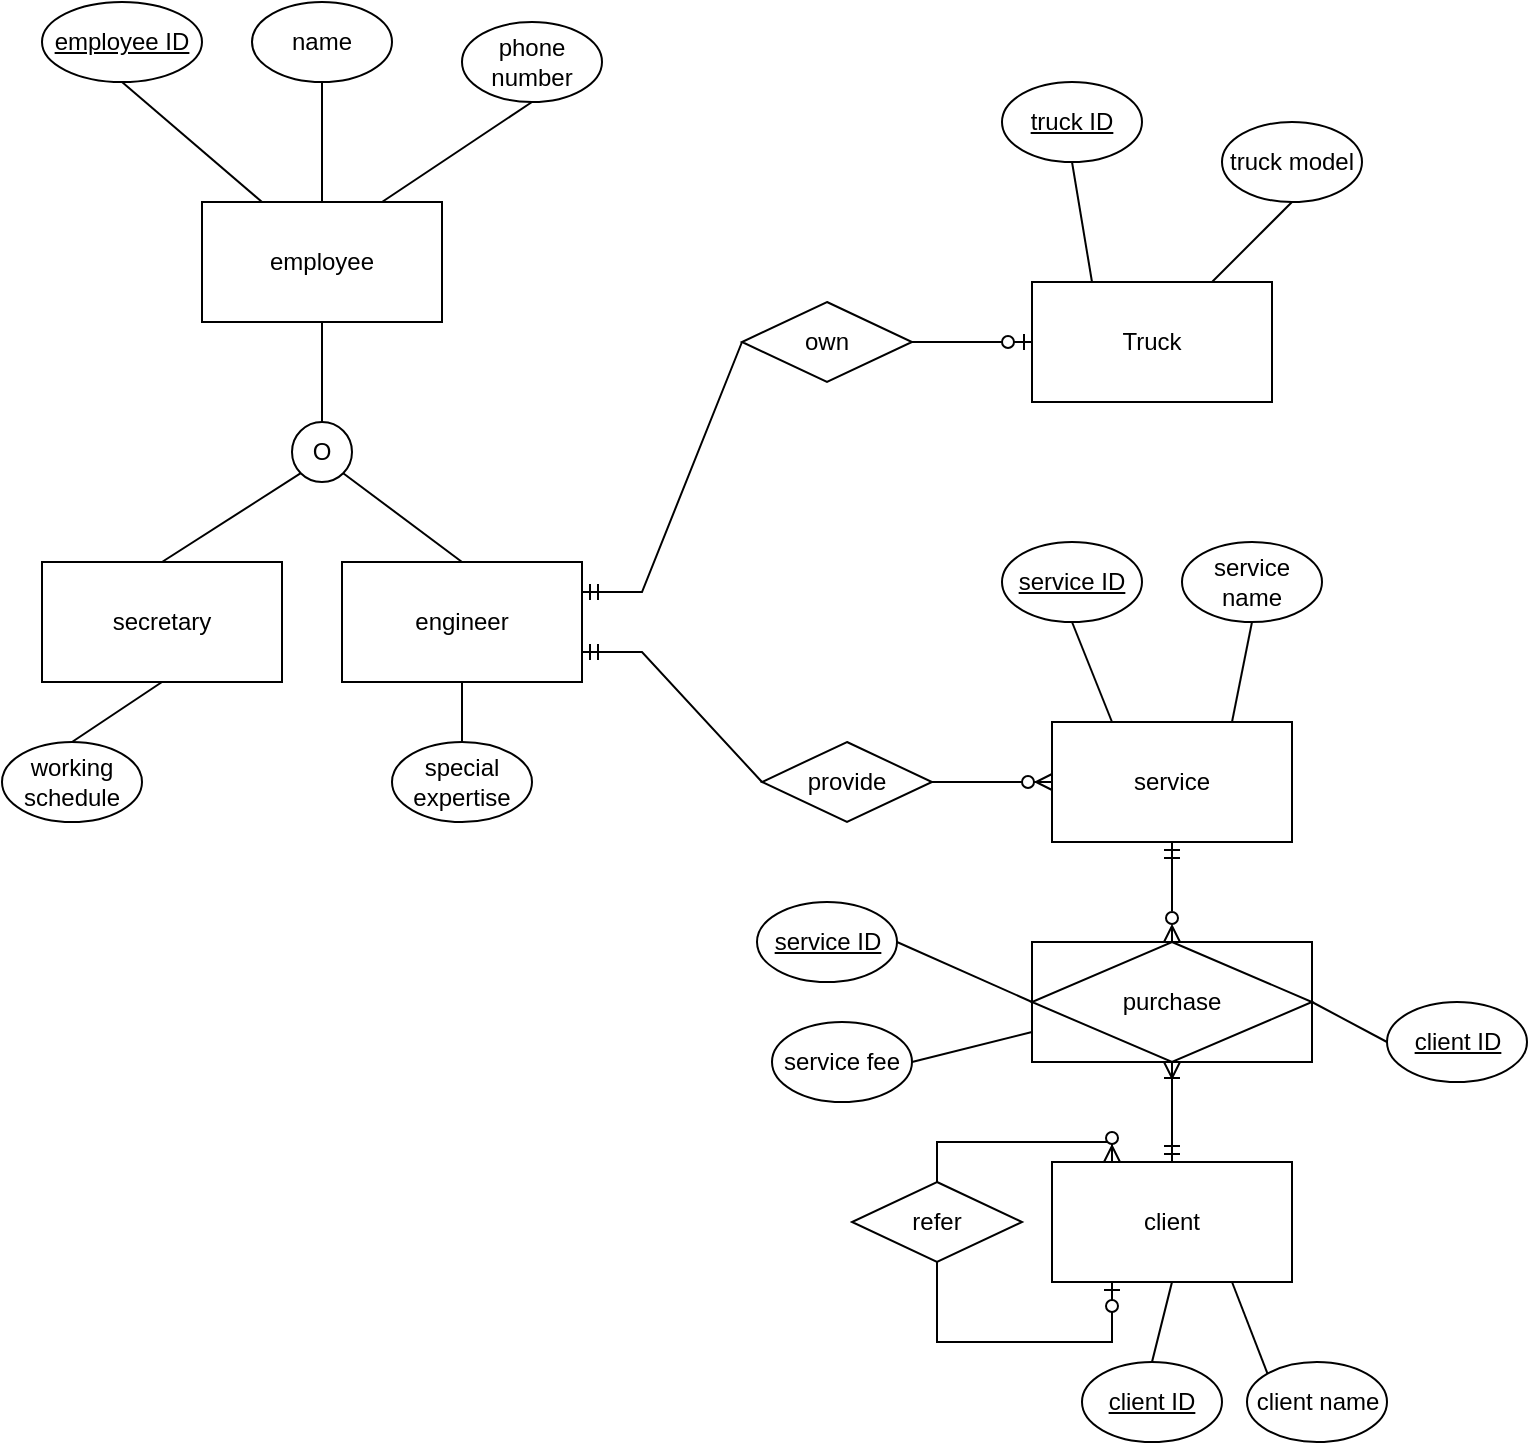 <mxfile version="20.3.0" type="device"><diagram id="R2lEEEUBdFMjLlhIrx00" name="Page-1"><mxGraphModel dx="2066" dy="1186" grid="1" gridSize="10" guides="1" tooltips="1" connect="1" arrows="1" fold="1" page="1" pageScale="1" pageWidth="1100" pageHeight="1700" math="0" shadow="0" extFonts="Permanent Marker^https://fonts.googleapis.com/css?family=Permanent+Marker"><root><mxCell id="0"/><mxCell id="1" parent="0"/><mxCell id="Kh_I2-21DlmUG1mB21ue-25" value="" style="fontSize=12;html=1;endArrow=ERmandOne;rounded=0;labelBackgroundColor=default;strokeColor=default;fontFamily=Helvetica;fontColor=default;shape=connector;exitX=0;exitY=0.5;exitDx=0;exitDy=0;entryX=1;entryY=0.25;entryDx=0;entryDy=0;" parent="1" source="Kh_I2-21DlmUG1mB21ue-23" target="Kh_I2-21DlmUG1mB21ue-7" edge="1"><mxGeometry width="100" height="100" relative="1" as="geometry"><mxPoint x="390" y="359.5" as="sourcePoint"/><mxPoint x="370" y="390" as="targetPoint"/><Array as="points"><mxPoint x="360" y="345"/></Array></mxGeometry></mxCell><mxCell id="Kh_I2-21DlmUG1mB21ue-1" value="employee" style="rounded=0;whiteSpace=wrap;html=1;" parent="1" vertex="1"><mxGeometry x="140" y="150" width="120" height="60" as="geometry"/></mxCell><mxCell id="Kh_I2-21DlmUG1mB21ue-3" value="O" style="ellipse;whiteSpace=wrap;html=1;aspect=fixed;" parent="1" vertex="1"><mxGeometry x="185" y="260" width="30" height="30" as="geometry"/></mxCell><mxCell id="Kh_I2-21DlmUG1mB21ue-4" value="" style="endArrow=none;html=1;rounded=0;entryX=0.5;entryY=1;entryDx=0;entryDy=0;exitX=0.5;exitY=0;exitDx=0;exitDy=0;" parent="1" source="Kh_I2-21DlmUG1mB21ue-3" target="Kh_I2-21DlmUG1mB21ue-1" edge="1"><mxGeometry width="50" height="50" relative="1" as="geometry"><mxPoint x="240" y="260" as="sourcePoint"/><mxPoint x="220" y="220" as="targetPoint"/></mxGeometry></mxCell><mxCell id="Kh_I2-21DlmUG1mB21ue-5" value="" style="endArrow=none;html=1;rounded=0;entryX=0;entryY=1;entryDx=0;entryDy=0;exitX=0.5;exitY=0;exitDx=0;exitDy=0;" parent="1" source="Kh_I2-21DlmUG1mB21ue-8" target="Kh_I2-21DlmUG1mB21ue-3" edge="1"><mxGeometry width="50" height="50" relative="1" as="geometry"><mxPoint x="135" y="330" as="sourcePoint"/><mxPoint x="185" y="280" as="targetPoint"/></mxGeometry></mxCell><mxCell id="Kh_I2-21DlmUG1mB21ue-6" value="" style="endArrow=none;html=1;rounded=0;exitX=1;exitY=1;exitDx=0;exitDy=0;entryX=0.5;entryY=0;entryDx=0;entryDy=0;" parent="1" source="Kh_I2-21DlmUG1mB21ue-3" target="Kh_I2-21DlmUG1mB21ue-7" edge="1"><mxGeometry width="50" height="50" relative="1" as="geometry"><mxPoint x="215" y="280" as="sourcePoint"/><mxPoint x="260" y="330" as="targetPoint"/></mxGeometry></mxCell><mxCell id="Kh_I2-21DlmUG1mB21ue-7" value="engineer" style="rounded=0;whiteSpace=wrap;html=1;" parent="1" vertex="1"><mxGeometry x="210" y="330" width="120" height="60" as="geometry"/></mxCell><mxCell id="Kh_I2-21DlmUG1mB21ue-8" value="secretary" style="rounded=0;whiteSpace=wrap;html=1;" parent="1" vertex="1"><mxGeometry x="60" y="330" width="120" height="60" as="geometry"/></mxCell><mxCell id="Kh_I2-21DlmUG1mB21ue-9" value="" style="endArrow=none;html=1;rounded=0;exitX=0.75;exitY=0;exitDx=0;exitDy=0;entryX=0.5;entryY=1;entryDx=0;entryDy=0;" parent="1" source="Kh_I2-21DlmUG1mB21ue-1" target="Kh_I2-21DlmUG1mB21ue-14" edge="1"><mxGeometry width="50" height="50" relative="1" as="geometry"><mxPoint x="240" y="150" as="sourcePoint"/><mxPoint x="290" y="100" as="targetPoint"/><Array as="points"><mxPoint x="260" y="130"/></Array></mxGeometry></mxCell><mxCell id="Kh_I2-21DlmUG1mB21ue-12" value="" style="endArrow=none;html=1;rounded=0;exitX=0.5;exitY=0;exitDx=0;exitDy=0;entryX=0.5;entryY=1;entryDx=0;entryDy=0;" parent="1" source="Kh_I2-21DlmUG1mB21ue-1" target="Kh_I2-21DlmUG1mB21ue-15" edge="1"><mxGeometry width="50" height="50" relative="1" as="geometry"><mxPoint x="250" y="100" as="sourcePoint"/><mxPoint x="250" y="40" as="targetPoint"/></mxGeometry></mxCell><mxCell id="Kh_I2-21DlmUG1mB21ue-13" value="" style="endArrow=none;html=1;rounded=0;exitX=0.25;exitY=0;exitDx=0;exitDy=0;entryX=0.5;entryY=1;entryDx=0;entryDy=0;" parent="1" source="Kh_I2-21DlmUG1mB21ue-1" target="Kh_I2-21DlmUG1mB21ue-16" edge="1"><mxGeometry width="50" height="50" relative="1" as="geometry"><mxPoint x="120" y="160" as="sourcePoint"/><mxPoint x="70" y="100" as="targetPoint"/></mxGeometry></mxCell><mxCell id="Kh_I2-21DlmUG1mB21ue-14" value="phone number" style="ellipse;whiteSpace=wrap;html=1;" parent="1" vertex="1"><mxGeometry x="270" y="60" width="70" height="40" as="geometry"/></mxCell><mxCell id="Kh_I2-21DlmUG1mB21ue-15" value="name" style="ellipse;whiteSpace=wrap;html=1;" parent="1" vertex="1"><mxGeometry x="165" y="50" width="70" height="40" as="geometry"/></mxCell><mxCell id="Kh_I2-21DlmUG1mB21ue-16" value="&lt;u&gt;employee ID&lt;/u&gt;" style="ellipse;whiteSpace=wrap;html=1;" parent="1" vertex="1"><mxGeometry x="60" y="50" width="80" height="40" as="geometry"/></mxCell><mxCell id="Kh_I2-21DlmUG1mB21ue-17" value="special expertise" style="ellipse;whiteSpace=wrap;html=1;" parent="1" vertex="1"><mxGeometry x="235" y="420" width="70" height="40" as="geometry"/></mxCell><mxCell id="Kh_I2-21DlmUG1mB21ue-18" value="" style="endArrow=none;html=1;rounded=0;entryX=0.5;entryY=1;entryDx=0;entryDy=0;exitX=0.5;exitY=0;exitDx=0;exitDy=0;" parent="1" source="Kh_I2-21DlmUG1mB21ue-20" target="Kh_I2-21DlmUG1mB21ue-8" edge="1"><mxGeometry width="50" height="50" relative="1" as="geometry"><mxPoint x="80" y="420" as="sourcePoint"/><mxPoint x="110" y="390" as="targetPoint"/></mxGeometry></mxCell><mxCell id="Kh_I2-21DlmUG1mB21ue-19" value="" style="endArrow=none;html=1;rounded=0;entryX=0.5;entryY=1;entryDx=0;entryDy=0;exitX=0.5;exitY=0;exitDx=0;exitDy=0;" parent="1" source="Kh_I2-21DlmUG1mB21ue-17" target="Kh_I2-21DlmUG1mB21ue-7" edge="1"><mxGeometry width="50" height="50" relative="1" as="geometry"><mxPoint x="260" y="420" as="sourcePoint"/><mxPoint x="260" y="390" as="targetPoint"/></mxGeometry></mxCell><mxCell id="Kh_I2-21DlmUG1mB21ue-20" value="working schedule" style="ellipse;whiteSpace=wrap;html=1;" parent="1" vertex="1"><mxGeometry x="40" y="420" width="70" height="40" as="geometry"/></mxCell><mxCell id="Kh_I2-21DlmUG1mB21ue-21" value="Truck" style="rounded=0;whiteSpace=wrap;html=1;" parent="1" vertex="1"><mxGeometry x="555" y="190" width="120" height="60" as="geometry"/></mxCell><mxCell id="Kh_I2-21DlmUG1mB21ue-23" value="own" style="shape=rhombus;perimeter=rhombusPerimeter;whiteSpace=wrap;html=1;align=center;fontFamily=Helvetica;fontSize=12;fontColor=default;" parent="1" vertex="1"><mxGeometry x="410" y="200" width="85" height="40" as="geometry"/></mxCell><mxCell id="Kh_I2-21DlmUG1mB21ue-31" value="" style="edgeStyle=entityRelationEdgeStyle;fontSize=12;html=1;endArrow=ERzeroToOne;endFill=1;rounded=0;labelBackgroundColor=default;strokeColor=default;fontFamily=Helvetica;fontColor=default;shape=connector;entryX=0;entryY=0.5;entryDx=0;entryDy=0;exitX=1;exitY=0.5;exitDx=0;exitDy=0;" parent="1" source="Kh_I2-21DlmUG1mB21ue-23" target="Kh_I2-21DlmUG1mB21ue-21" edge="1"><mxGeometry width="100" height="100" relative="1" as="geometry"><mxPoint x="500" y="220" as="sourcePoint"/><mxPoint x="547.5" y="219.5" as="targetPoint"/></mxGeometry></mxCell><mxCell id="Kh_I2-21DlmUG1mB21ue-32" value="&lt;u&gt;truck ID&lt;/u&gt;" style="ellipse;whiteSpace=wrap;html=1;" parent="1" vertex="1"><mxGeometry x="540" y="90" width="70" height="40" as="geometry"/></mxCell><mxCell id="Kh_I2-21DlmUG1mB21ue-33" value="" style="endArrow=none;html=1;rounded=0;exitX=0.25;exitY=0;exitDx=0;exitDy=0;entryX=0.5;entryY=1;entryDx=0;entryDy=0;" parent="1" source="Kh_I2-21DlmUG1mB21ue-21" target="Kh_I2-21DlmUG1mB21ue-32" edge="1"><mxGeometry width="50" height="50" relative="1" as="geometry"><mxPoint x="600" y="170" as="sourcePoint"/><mxPoint x="540" y="130" as="targetPoint"/></mxGeometry></mxCell><mxCell id="Kh_I2-21DlmUG1mB21ue-34" value="" style="endArrow=none;html=1;rounded=0;labelBackgroundColor=default;strokeColor=default;fontFamily=Helvetica;fontSize=12;fontColor=default;shape=connector;entryX=0.5;entryY=1;entryDx=0;entryDy=0;exitX=0.75;exitY=0;exitDx=0;exitDy=0;" parent="1" source="Kh_I2-21DlmUG1mB21ue-21" target="Kh_I2-21DlmUG1mB21ue-35" edge="1"><mxGeometry width="50" height="50" relative="1" as="geometry"><mxPoint x="635" y="180" as="sourcePoint"/><mxPoint x="685" y="130" as="targetPoint"/></mxGeometry></mxCell><mxCell id="Kh_I2-21DlmUG1mB21ue-35" value="truck model" style="ellipse;whiteSpace=wrap;html=1;" parent="1" vertex="1"><mxGeometry x="650" y="110" width="70" height="40" as="geometry"/></mxCell><mxCell id="Kh_I2-21DlmUG1mB21ue-37" value="" style="fontSize=12;html=1;endArrow=ERmandOne;rounded=0;labelBackgroundColor=default;strokeColor=default;fontFamily=Helvetica;fontColor=default;shape=connector;entryX=1;entryY=0.75;entryDx=0;entryDy=0;exitX=0;exitY=0.5;exitDx=0;exitDy=0;" parent="1" source="Kh_I2-21DlmUG1mB21ue-39" target="Kh_I2-21DlmUG1mB21ue-7" edge="1"><mxGeometry width="100" height="100" relative="1" as="geometry"><mxPoint x="390" y="440" as="sourcePoint"/><mxPoint x="330" y="375" as="targetPoint"/><Array as="points"><mxPoint x="360" y="375"/></Array></mxGeometry></mxCell><mxCell id="Kh_I2-21DlmUG1mB21ue-38" value="service" style="rounded=0;whiteSpace=wrap;html=1;" parent="1" vertex="1"><mxGeometry x="565" y="410" width="120" height="60" as="geometry"/></mxCell><mxCell id="Kh_I2-21DlmUG1mB21ue-39" value="provide" style="shape=rhombus;perimeter=rhombusPerimeter;whiteSpace=wrap;html=1;align=center;fontFamily=Helvetica;fontSize=12;fontColor=default;" parent="1" vertex="1"><mxGeometry x="420" y="420" width="85" height="40" as="geometry"/></mxCell><mxCell id="Kh_I2-21DlmUG1mB21ue-41" value="&lt;u&gt;service ID&lt;/u&gt;" style="ellipse;whiteSpace=wrap;html=1;" parent="1" vertex="1"><mxGeometry x="540" y="320" width="70" height="40" as="geometry"/></mxCell><mxCell id="Kh_I2-21DlmUG1mB21ue-42" value="" style="endArrow=none;html=1;rounded=0;exitX=0.25;exitY=0;exitDx=0;exitDy=0;entryX=0.5;entryY=1;entryDx=0;entryDy=0;" parent="1" source="Kh_I2-21DlmUG1mB21ue-38" target="Kh_I2-21DlmUG1mB21ue-41" edge="1"><mxGeometry width="50" height="50" relative="1" as="geometry"><mxPoint x="600" y="410" as="sourcePoint"/><mxPoint x="550" y="350" as="targetPoint"/></mxGeometry></mxCell><mxCell id="Kh_I2-21DlmUG1mB21ue-43" value="" style="endArrow=none;html=1;rounded=0;labelBackgroundColor=default;strokeColor=default;fontFamily=Helvetica;fontSize=12;fontColor=default;shape=connector;entryX=0.5;entryY=1;entryDx=0;entryDy=0;exitX=0.75;exitY=0;exitDx=0;exitDy=0;" parent="1" source="Kh_I2-21DlmUG1mB21ue-38" target="Kh_I2-21DlmUG1mB21ue-44" edge="1"><mxGeometry width="50" height="50" relative="1" as="geometry"><mxPoint x="635" y="410" as="sourcePoint"/><mxPoint x="685" y="360" as="targetPoint"/></mxGeometry></mxCell><mxCell id="Kh_I2-21DlmUG1mB21ue-44" value="service name" style="ellipse;whiteSpace=wrap;html=1;" parent="1" vertex="1"><mxGeometry x="630" y="320" width="70" height="40" as="geometry"/></mxCell><mxCell id="Kh_I2-21DlmUG1mB21ue-46" value="" style="edgeStyle=entityRelationEdgeStyle;fontSize=12;html=1;endArrow=ERzeroToMany;endFill=1;rounded=0;labelBackgroundColor=default;strokeColor=default;fontFamily=Helvetica;fontColor=default;shape=connector;entryX=0;entryY=0.5;entryDx=0;entryDy=0;exitX=1;exitY=0.5;exitDx=0;exitDy=0;" parent="1" source="Kh_I2-21DlmUG1mB21ue-39" target="Kh_I2-21DlmUG1mB21ue-38" edge="1"><mxGeometry width="100" height="100" relative="1" as="geometry"><mxPoint x="412.5" y="600" as="sourcePoint"/><mxPoint x="460" y="600" as="targetPoint"/></mxGeometry></mxCell><mxCell id="Kh_I2-21DlmUG1mB21ue-47" value="client" style="rounded=0;whiteSpace=wrap;html=1;" parent="1" vertex="1"><mxGeometry x="565" y="630" width="120" height="60" as="geometry"/></mxCell><mxCell id="Kh_I2-21DlmUG1mB21ue-50" value="&lt;u&gt;client ID&lt;/u&gt;" style="ellipse;whiteSpace=wrap;html=1;" parent="1" vertex="1"><mxGeometry x="580" y="730" width="70" height="40" as="geometry"/></mxCell><mxCell id="Kh_I2-21DlmUG1mB21ue-51" value="" style="endArrow=none;html=1;rounded=0;entryX=0.5;entryY=1;entryDx=0;entryDy=0;exitX=0.5;exitY=0;exitDx=0;exitDy=0;" parent="1" source="Kh_I2-21DlmUG1mB21ue-50" target="Kh_I2-21DlmUG1mB21ue-47" edge="1"><mxGeometry width="50" height="50" relative="1" as="geometry"><mxPoint x="632.5" y="650" as="sourcePoint"/><mxPoint x="582.5" y="590" as="targetPoint"/></mxGeometry></mxCell><mxCell id="Kh_I2-21DlmUG1mB21ue-52" value="" style="endArrow=none;html=1;rounded=0;labelBackgroundColor=default;strokeColor=default;fontFamily=Helvetica;fontSize=12;fontColor=default;shape=connector;entryX=0.75;entryY=1;entryDx=0;entryDy=0;exitX=0;exitY=0;exitDx=0;exitDy=0;" parent="1" source="Kh_I2-21DlmUG1mB21ue-53" target="Kh_I2-21DlmUG1mB21ue-47" edge="1"><mxGeometry width="50" height="50" relative="1" as="geometry"><mxPoint x="602.5" y="640" as="sourcePoint"/><mxPoint x="652.5" y="590" as="targetPoint"/></mxGeometry></mxCell><mxCell id="Kh_I2-21DlmUG1mB21ue-53" value="client name" style="ellipse;whiteSpace=wrap;html=1;" parent="1" vertex="1"><mxGeometry x="662.5" y="730" width="70" height="40" as="geometry"/></mxCell><mxCell id="Kh_I2-21DlmUG1mB21ue-59" value="" style="edgeStyle=orthogonalEdgeStyle;fontSize=12;html=1;endArrow=ERmandOne;rounded=0;labelBackgroundColor=default;strokeColor=default;fontFamily=Helvetica;fontColor=default;shape=connector;entryX=0.5;entryY=1;entryDx=0;entryDy=0;exitX=0.5;exitY=0;exitDx=0;exitDy=0;startArrow=ERzeroToMany;startFill=0;endFill=0;" parent="1" source="Kh_I2-21DlmUG1mB21ue-61" target="Kh_I2-21DlmUG1mB21ue-38" edge="1"><mxGeometry width="100" height="100" relative="1" as="geometry"><mxPoint x="495" y="610" as="sourcePoint"/><mxPoint x="495" y="510" as="targetPoint"/></mxGeometry></mxCell><mxCell id="Kh_I2-21DlmUG1mB21ue-60" value="" style="edgeStyle=orthogonalEdgeStyle;fontSize=12;html=1;endArrow=ERmandOne;endFill=0;rounded=0;labelBackgroundColor=default;strokeColor=default;fontFamily=Helvetica;fontColor=default;shape=connector;entryX=0.5;entryY=0;entryDx=0;entryDy=0;exitX=0.5;exitY=1;exitDx=0;exitDy=0;startArrow=ERoneToMany;startFill=0;" parent="1" source="Kh_I2-21DlmUG1mB21ue-61" target="Kh_I2-21DlmUG1mB21ue-47" edge="1"><mxGeometry width="100" height="100" relative="1" as="geometry"><mxPoint x="350" y="610" as="sourcePoint"/><mxPoint x="390" y="690" as="targetPoint"/></mxGeometry></mxCell><mxCell id="Kh_I2-21DlmUG1mB21ue-61" value="purchase" style="shape=associativeEntity;whiteSpace=wrap;html=1;align=center;fontFamily=Helvetica;fontSize=12;fontColor=default;curved=1;" parent="1" vertex="1"><mxGeometry x="555" y="520" width="140" height="60" as="geometry"/></mxCell><mxCell id="Kh_I2-21DlmUG1mB21ue-64" value="" style="endArrow=none;html=1;rounded=0;labelBackgroundColor=default;strokeColor=default;fontFamily=Helvetica;fontSize=12;fontColor=default;shape=connector;entryX=0;entryY=0.75;entryDx=0;entryDy=0;exitX=1;exitY=0.5;exitDx=0;exitDy=0;" parent="1" source="Kh_I2-21DlmUG1mB21ue-67" target="Kh_I2-21DlmUG1mB21ue-61" edge="1"><mxGeometry relative="1" as="geometry"><mxPoint x="490" y="590" as="sourcePoint"/><mxPoint x="540" y="570" as="targetPoint"/></mxGeometry></mxCell><mxCell id="Kh_I2-21DlmUG1mB21ue-67" value="service fee" style="ellipse;whiteSpace=wrap;html=1;" parent="1" vertex="1"><mxGeometry x="425" y="560" width="70" height="40" as="geometry"/></mxCell><mxCell id="Kh_I2-21DlmUG1mB21ue-68" value="refer" style="shape=rhombus;perimeter=rhombusPerimeter;whiteSpace=wrap;html=1;align=center;fontFamily=Helvetica;fontSize=12;fontColor=default;" parent="1" vertex="1"><mxGeometry x="465" y="640" width="85" height="40" as="geometry"/></mxCell><mxCell id="Kh_I2-21DlmUG1mB21ue-69" value="" style="edgeStyle=orthogonalEdgeStyle;fontSize=12;html=1;endArrow=ERzeroToMany;endFill=1;rounded=0;labelBackgroundColor=default;strokeColor=default;fontFamily=Helvetica;fontColor=default;shape=connector;exitX=0.5;exitY=0;exitDx=0;exitDy=0;entryX=0.25;entryY=0;entryDx=0;entryDy=0;" parent="1" source="Kh_I2-21DlmUG1mB21ue-68" target="Kh_I2-21DlmUG1mB21ue-47" edge="1"><mxGeometry width="100" height="100" relative="1" as="geometry"><mxPoint x="380" y="650" as="sourcePoint"/><mxPoint x="520" y="610" as="targetPoint"/></mxGeometry></mxCell><mxCell id="Kh_I2-21DlmUG1mB21ue-70" value="" style="edgeStyle=orthogonalEdgeStyle;fontSize=12;html=1;endArrow=ERzeroToOne;endFill=1;rounded=0;labelBackgroundColor=default;strokeColor=default;fontFamily=Helvetica;fontColor=default;shape=connector;exitX=0.5;exitY=1;exitDx=0;exitDy=0;entryX=0.25;entryY=1;entryDx=0;entryDy=0;" parent="1" source="Kh_I2-21DlmUG1mB21ue-68" target="Kh_I2-21DlmUG1mB21ue-47" edge="1"><mxGeometry width="100" height="100" relative="1" as="geometry"><mxPoint x="480" y="710" as="sourcePoint"/><mxPoint x="560" y="710" as="targetPoint"/><Array as="points"><mxPoint x="508" y="720"/><mxPoint x="595" y="720"/></Array></mxGeometry></mxCell><mxCell id="dW_HTmzgWwQqb4SaezdM-1" value="&lt;u&gt;service ID&lt;/u&gt;" style="ellipse;whiteSpace=wrap;html=1;" vertex="1" parent="1"><mxGeometry x="417.5" y="500" width="70" height="40" as="geometry"/></mxCell><mxCell id="dW_HTmzgWwQqb4SaezdM-2" value="" style="endArrow=none;html=1;rounded=0;exitX=0;exitY=0.5;exitDx=0;exitDy=0;entryX=1;entryY=0.5;entryDx=0;entryDy=0;" edge="1" parent="1" target="dW_HTmzgWwQqb4SaezdM-1" source="Kh_I2-21DlmUG1mB21ue-61"><mxGeometry width="50" height="50" relative="1" as="geometry"><mxPoint x="492" y="555" as="sourcePoint"/><mxPoint x="280" y="540" as="targetPoint"/></mxGeometry></mxCell><mxCell id="dW_HTmzgWwQqb4SaezdM-3" value="&lt;u&gt;client ID&lt;/u&gt;" style="ellipse;whiteSpace=wrap;html=1;" vertex="1" parent="1"><mxGeometry x="732.5" y="550" width="70" height="40" as="geometry"/></mxCell><mxCell id="dW_HTmzgWwQqb4SaezdM-4" value="" style="endArrow=none;html=1;rounded=0;entryX=1;entryY=0.5;entryDx=0;entryDy=0;exitX=0;exitY=0.5;exitDx=0;exitDy=0;" edge="1" parent="1" source="dW_HTmzgWwQqb4SaezdM-3" target="Kh_I2-21DlmUG1mB21ue-61"><mxGeometry width="50" height="50" relative="1" as="geometry"><mxPoint x="942.5" y="470" as="sourcePoint"/><mxPoint x="760" y="540" as="targetPoint"/></mxGeometry></mxCell></root></mxGraphModel></diagram></mxfile>